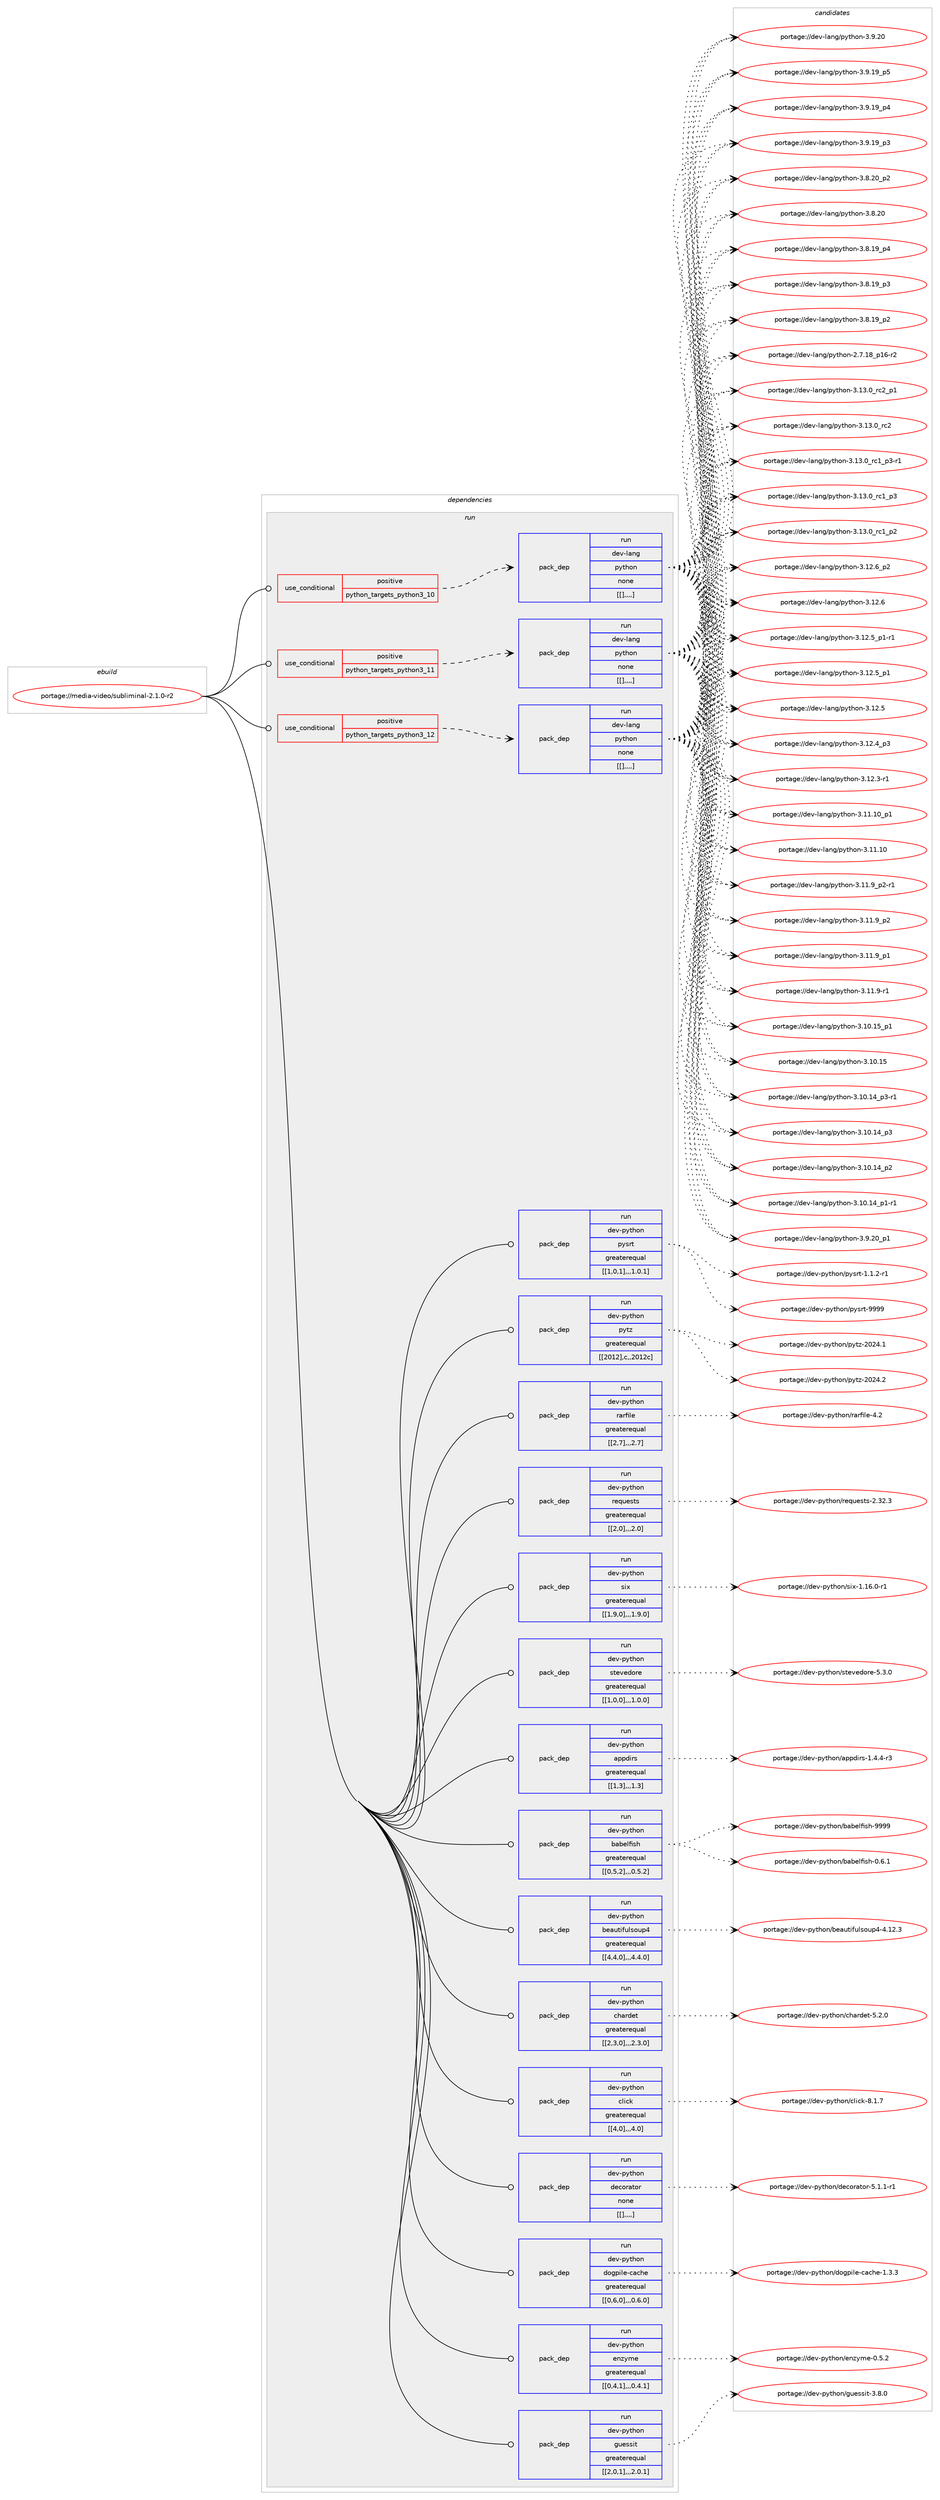 digraph prolog {

# *************
# Graph options
# *************

newrank=true;
concentrate=true;
compound=true;
graph [rankdir=LR,fontname=Helvetica,fontsize=10,ranksep=1.5];#, ranksep=2.5, nodesep=0.2];
edge  [arrowhead=vee];
node  [fontname=Helvetica,fontsize=10];

# **********
# The ebuild
# **********

subgraph cluster_leftcol {
color=gray;
label=<<i>ebuild</i>>;
id [label="portage://media-video/subliminal-2.1.0-r2", color=red, width=4, href="../media-video/subliminal-2.1.0-r2.svg"];
}

# ****************
# The dependencies
# ****************

subgraph cluster_midcol {
color=gray;
label=<<i>dependencies</i>>;
subgraph cluster_compile {
fillcolor="#eeeeee";
style=filled;
label=<<i>compile</i>>;
}
subgraph cluster_compileandrun {
fillcolor="#eeeeee";
style=filled;
label=<<i>compile and run</i>>;
}
subgraph cluster_run {
fillcolor="#eeeeee";
style=filled;
label=<<i>run</i>>;
subgraph cond89928 {
dependency345439 [label=<<TABLE BORDER="0" CELLBORDER="1" CELLSPACING="0" CELLPADDING="4"><TR><TD ROWSPAN="3" CELLPADDING="10">use_conditional</TD></TR><TR><TD>positive</TD></TR><TR><TD>python_targets_python3_10</TD></TR></TABLE>>, shape=none, color=red];
subgraph pack252935 {
dependency345440 [label=<<TABLE BORDER="0" CELLBORDER="1" CELLSPACING="0" CELLPADDING="4" WIDTH="220"><TR><TD ROWSPAN="6" CELLPADDING="30">pack_dep</TD></TR><TR><TD WIDTH="110">run</TD></TR><TR><TD>dev-lang</TD></TR><TR><TD>python</TD></TR><TR><TD>none</TD></TR><TR><TD>[[],,,,]</TD></TR></TABLE>>, shape=none, color=blue];
}
dependency345439:e -> dependency345440:w [weight=20,style="dashed",arrowhead="vee"];
}
id:e -> dependency345439:w [weight=20,style="solid",arrowhead="odot"];
subgraph cond89929 {
dependency345441 [label=<<TABLE BORDER="0" CELLBORDER="1" CELLSPACING="0" CELLPADDING="4"><TR><TD ROWSPAN="3" CELLPADDING="10">use_conditional</TD></TR><TR><TD>positive</TD></TR><TR><TD>python_targets_python3_11</TD></TR></TABLE>>, shape=none, color=red];
subgraph pack252936 {
dependency345442 [label=<<TABLE BORDER="0" CELLBORDER="1" CELLSPACING="0" CELLPADDING="4" WIDTH="220"><TR><TD ROWSPAN="6" CELLPADDING="30">pack_dep</TD></TR><TR><TD WIDTH="110">run</TD></TR><TR><TD>dev-lang</TD></TR><TR><TD>python</TD></TR><TR><TD>none</TD></TR><TR><TD>[[],,,,]</TD></TR></TABLE>>, shape=none, color=blue];
}
dependency345441:e -> dependency345442:w [weight=20,style="dashed",arrowhead="vee"];
}
id:e -> dependency345441:w [weight=20,style="solid",arrowhead="odot"];
subgraph cond89930 {
dependency345443 [label=<<TABLE BORDER="0" CELLBORDER="1" CELLSPACING="0" CELLPADDING="4"><TR><TD ROWSPAN="3" CELLPADDING="10">use_conditional</TD></TR><TR><TD>positive</TD></TR><TR><TD>python_targets_python3_12</TD></TR></TABLE>>, shape=none, color=red];
subgraph pack252937 {
dependency345444 [label=<<TABLE BORDER="0" CELLBORDER="1" CELLSPACING="0" CELLPADDING="4" WIDTH="220"><TR><TD ROWSPAN="6" CELLPADDING="30">pack_dep</TD></TR><TR><TD WIDTH="110">run</TD></TR><TR><TD>dev-lang</TD></TR><TR><TD>python</TD></TR><TR><TD>none</TD></TR><TR><TD>[[],,,,]</TD></TR></TABLE>>, shape=none, color=blue];
}
dependency345443:e -> dependency345444:w [weight=20,style="dashed",arrowhead="vee"];
}
id:e -> dependency345443:w [weight=20,style="solid",arrowhead="odot"];
subgraph pack252938 {
dependency345445 [label=<<TABLE BORDER="0" CELLBORDER="1" CELLSPACING="0" CELLPADDING="4" WIDTH="220"><TR><TD ROWSPAN="6" CELLPADDING="30">pack_dep</TD></TR><TR><TD WIDTH="110">run</TD></TR><TR><TD>dev-python</TD></TR><TR><TD>appdirs</TD></TR><TR><TD>greaterequal</TD></TR><TR><TD>[[1,3],,,1.3]</TD></TR></TABLE>>, shape=none, color=blue];
}
id:e -> dependency345445:w [weight=20,style="solid",arrowhead="odot"];
subgraph pack252939 {
dependency345446 [label=<<TABLE BORDER="0" CELLBORDER="1" CELLSPACING="0" CELLPADDING="4" WIDTH="220"><TR><TD ROWSPAN="6" CELLPADDING="30">pack_dep</TD></TR><TR><TD WIDTH="110">run</TD></TR><TR><TD>dev-python</TD></TR><TR><TD>babelfish</TD></TR><TR><TD>greaterequal</TD></TR><TR><TD>[[0,5,2],,,0.5.2]</TD></TR></TABLE>>, shape=none, color=blue];
}
id:e -> dependency345446:w [weight=20,style="solid",arrowhead="odot"];
subgraph pack252940 {
dependency345447 [label=<<TABLE BORDER="0" CELLBORDER="1" CELLSPACING="0" CELLPADDING="4" WIDTH="220"><TR><TD ROWSPAN="6" CELLPADDING="30">pack_dep</TD></TR><TR><TD WIDTH="110">run</TD></TR><TR><TD>dev-python</TD></TR><TR><TD>beautifulsoup4</TD></TR><TR><TD>greaterequal</TD></TR><TR><TD>[[4,4,0],,,4.4.0]</TD></TR></TABLE>>, shape=none, color=blue];
}
id:e -> dependency345447:w [weight=20,style="solid",arrowhead="odot"];
subgraph pack252941 {
dependency345448 [label=<<TABLE BORDER="0" CELLBORDER="1" CELLSPACING="0" CELLPADDING="4" WIDTH="220"><TR><TD ROWSPAN="6" CELLPADDING="30">pack_dep</TD></TR><TR><TD WIDTH="110">run</TD></TR><TR><TD>dev-python</TD></TR><TR><TD>chardet</TD></TR><TR><TD>greaterequal</TD></TR><TR><TD>[[2,3,0],,,2.3.0]</TD></TR></TABLE>>, shape=none, color=blue];
}
id:e -> dependency345448:w [weight=20,style="solid",arrowhead="odot"];
subgraph pack252942 {
dependency345449 [label=<<TABLE BORDER="0" CELLBORDER="1" CELLSPACING="0" CELLPADDING="4" WIDTH="220"><TR><TD ROWSPAN="6" CELLPADDING="30">pack_dep</TD></TR><TR><TD WIDTH="110">run</TD></TR><TR><TD>dev-python</TD></TR><TR><TD>click</TD></TR><TR><TD>greaterequal</TD></TR><TR><TD>[[4,0],,,4.0]</TD></TR></TABLE>>, shape=none, color=blue];
}
id:e -> dependency345449:w [weight=20,style="solid",arrowhead="odot"];
subgraph pack252943 {
dependency345450 [label=<<TABLE BORDER="0" CELLBORDER="1" CELLSPACING="0" CELLPADDING="4" WIDTH="220"><TR><TD ROWSPAN="6" CELLPADDING="30">pack_dep</TD></TR><TR><TD WIDTH="110">run</TD></TR><TR><TD>dev-python</TD></TR><TR><TD>decorator</TD></TR><TR><TD>none</TD></TR><TR><TD>[[],,,,]</TD></TR></TABLE>>, shape=none, color=blue];
}
id:e -> dependency345450:w [weight=20,style="solid",arrowhead="odot"];
subgraph pack252944 {
dependency345451 [label=<<TABLE BORDER="0" CELLBORDER="1" CELLSPACING="0" CELLPADDING="4" WIDTH="220"><TR><TD ROWSPAN="6" CELLPADDING="30">pack_dep</TD></TR><TR><TD WIDTH="110">run</TD></TR><TR><TD>dev-python</TD></TR><TR><TD>dogpile-cache</TD></TR><TR><TD>greaterequal</TD></TR><TR><TD>[[0,6,0],,,0.6.0]</TD></TR></TABLE>>, shape=none, color=blue];
}
id:e -> dependency345451:w [weight=20,style="solid",arrowhead="odot"];
subgraph pack252945 {
dependency345452 [label=<<TABLE BORDER="0" CELLBORDER="1" CELLSPACING="0" CELLPADDING="4" WIDTH="220"><TR><TD ROWSPAN="6" CELLPADDING="30">pack_dep</TD></TR><TR><TD WIDTH="110">run</TD></TR><TR><TD>dev-python</TD></TR><TR><TD>enzyme</TD></TR><TR><TD>greaterequal</TD></TR><TR><TD>[[0,4,1],,,0.4.1]</TD></TR></TABLE>>, shape=none, color=blue];
}
id:e -> dependency345452:w [weight=20,style="solid",arrowhead="odot"];
subgraph pack252946 {
dependency345453 [label=<<TABLE BORDER="0" CELLBORDER="1" CELLSPACING="0" CELLPADDING="4" WIDTH="220"><TR><TD ROWSPAN="6" CELLPADDING="30">pack_dep</TD></TR><TR><TD WIDTH="110">run</TD></TR><TR><TD>dev-python</TD></TR><TR><TD>guessit</TD></TR><TR><TD>greaterequal</TD></TR><TR><TD>[[2,0,1],,,2.0.1]</TD></TR></TABLE>>, shape=none, color=blue];
}
id:e -> dependency345453:w [weight=20,style="solid",arrowhead="odot"];
subgraph pack252947 {
dependency345454 [label=<<TABLE BORDER="0" CELLBORDER="1" CELLSPACING="0" CELLPADDING="4" WIDTH="220"><TR><TD ROWSPAN="6" CELLPADDING="30">pack_dep</TD></TR><TR><TD WIDTH="110">run</TD></TR><TR><TD>dev-python</TD></TR><TR><TD>pysrt</TD></TR><TR><TD>greaterequal</TD></TR><TR><TD>[[1,0,1],,,1.0.1]</TD></TR></TABLE>>, shape=none, color=blue];
}
id:e -> dependency345454:w [weight=20,style="solid",arrowhead="odot"];
subgraph pack252948 {
dependency345455 [label=<<TABLE BORDER="0" CELLBORDER="1" CELLSPACING="0" CELLPADDING="4" WIDTH="220"><TR><TD ROWSPAN="6" CELLPADDING="30">pack_dep</TD></TR><TR><TD WIDTH="110">run</TD></TR><TR><TD>dev-python</TD></TR><TR><TD>pytz</TD></TR><TR><TD>greaterequal</TD></TR><TR><TD>[[2012],c,,2012c]</TD></TR></TABLE>>, shape=none, color=blue];
}
id:e -> dependency345455:w [weight=20,style="solid",arrowhead="odot"];
subgraph pack252949 {
dependency345456 [label=<<TABLE BORDER="0" CELLBORDER="1" CELLSPACING="0" CELLPADDING="4" WIDTH="220"><TR><TD ROWSPAN="6" CELLPADDING="30">pack_dep</TD></TR><TR><TD WIDTH="110">run</TD></TR><TR><TD>dev-python</TD></TR><TR><TD>rarfile</TD></TR><TR><TD>greaterequal</TD></TR><TR><TD>[[2,7],,,2.7]</TD></TR></TABLE>>, shape=none, color=blue];
}
id:e -> dependency345456:w [weight=20,style="solid",arrowhead="odot"];
subgraph pack252950 {
dependency345457 [label=<<TABLE BORDER="0" CELLBORDER="1" CELLSPACING="0" CELLPADDING="4" WIDTH="220"><TR><TD ROWSPAN="6" CELLPADDING="30">pack_dep</TD></TR><TR><TD WIDTH="110">run</TD></TR><TR><TD>dev-python</TD></TR><TR><TD>requests</TD></TR><TR><TD>greaterequal</TD></TR><TR><TD>[[2,0],,,2.0]</TD></TR></TABLE>>, shape=none, color=blue];
}
id:e -> dependency345457:w [weight=20,style="solid",arrowhead="odot"];
subgraph pack252951 {
dependency345458 [label=<<TABLE BORDER="0" CELLBORDER="1" CELLSPACING="0" CELLPADDING="4" WIDTH="220"><TR><TD ROWSPAN="6" CELLPADDING="30">pack_dep</TD></TR><TR><TD WIDTH="110">run</TD></TR><TR><TD>dev-python</TD></TR><TR><TD>six</TD></TR><TR><TD>greaterequal</TD></TR><TR><TD>[[1,9,0],,,1.9.0]</TD></TR></TABLE>>, shape=none, color=blue];
}
id:e -> dependency345458:w [weight=20,style="solid",arrowhead="odot"];
subgraph pack252952 {
dependency345459 [label=<<TABLE BORDER="0" CELLBORDER="1" CELLSPACING="0" CELLPADDING="4" WIDTH="220"><TR><TD ROWSPAN="6" CELLPADDING="30">pack_dep</TD></TR><TR><TD WIDTH="110">run</TD></TR><TR><TD>dev-python</TD></TR><TR><TD>stevedore</TD></TR><TR><TD>greaterequal</TD></TR><TR><TD>[[1,0,0],,,1.0.0]</TD></TR></TABLE>>, shape=none, color=blue];
}
id:e -> dependency345459:w [weight=20,style="solid",arrowhead="odot"];
}
}

# **************
# The candidates
# **************

subgraph cluster_choices {
rank=same;
color=gray;
label=<<i>candidates</i>>;

subgraph choice252935 {
color=black;
nodesep=1;
choice100101118451089711010347112121116104111110455146495146489511499509511249 [label="portage://dev-lang/python-3.13.0_rc2_p1", color=red, width=4,href="../dev-lang/python-3.13.0_rc2_p1.svg"];
choice10010111845108971101034711212111610411111045514649514648951149950 [label="portage://dev-lang/python-3.13.0_rc2", color=red, width=4,href="../dev-lang/python-3.13.0_rc2.svg"];
choice1001011184510897110103471121211161041111104551464951464895114994995112514511449 [label="portage://dev-lang/python-3.13.0_rc1_p3-r1", color=red, width=4,href="../dev-lang/python-3.13.0_rc1_p3-r1.svg"];
choice100101118451089711010347112121116104111110455146495146489511499499511251 [label="portage://dev-lang/python-3.13.0_rc1_p3", color=red, width=4,href="../dev-lang/python-3.13.0_rc1_p3.svg"];
choice100101118451089711010347112121116104111110455146495146489511499499511250 [label="portage://dev-lang/python-3.13.0_rc1_p2", color=red, width=4,href="../dev-lang/python-3.13.0_rc1_p2.svg"];
choice100101118451089711010347112121116104111110455146495046549511250 [label="portage://dev-lang/python-3.12.6_p2", color=red, width=4,href="../dev-lang/python-3.12.6_p2.svg"];
choice10010111845108971101034711212111610411111045514649504654 [label="portage://dev-lang/python-3.12.6", color=red, width=4,href="../dev-lang/python-3.12.6.svg"];
choice1001011184510897110103471121211161041111104551464950465395112494511449 [label="portage://dev-lang/python-3.12.5_p1-r1", color=red, width=4,href="../dev-lang/python-3.12.5_p1-r1.svg"];
choice100101118451089711010347112121116104111110455146495046539511249 [label="portage://dev-lang/python-3.12.5_p1", color=red, width=4,href="../dev-lang/python-3.12.5_p1.svg"];
choice10010111845108971101034711212111610411111045514649504653 [label="portage://dev-lang/python-3.12.5", color=red, width=4,href="../dev-lang/python-3.12.5.svg"];
choice100101118451089711010347112121116104111110455146495046529511251 [label="portage://dev-lang/python-3.12.4_p3", color=red, width=4,href="../dev-lang/python-3.12.4_p3.svg"];
choice100101118451089711010347112121116104111110455146495046514511449 [label="portage://dev-lang/python-3.12.3-r1", color=red, width=4,href="../dev-lang/python-3.12.3-r1.svg"];
choice10010111845108971101034711212111610411111045514649494649489511249 [label="portage://dev-lang/python-3.11.10_p1", color=red, width=4,href="../dev-lang/python-3.11.10_p1.svg"];
choice1001011184510897110103471121211161041111104551464949464948 [label="portage://dev-lang/python-3.11.10", color=red, width=4,href="../dev-lang/python-3.11.10.svg"];
choice1001011184510897110103471121211161041111104551464949465795112504511449 [label="portage://dev-lang/python-3.11.9_p2-r1", color=red, width=4,href="../dev-lang/python-3.11.9_p2-r1.svg"];
choice100101118451089711010347112121116104111110455146494946579511250 [label="portage://dev-lang/python-3.11.9_p2", color=red, width=4,href="../dev-lang/python-3.11.9_p2.svg"];
choice100101118451089711010347112121116104111110455146494946579511249 [label="portage://dev-lang/python-3.11.9_p1", color=red, width=4,href="../dev-lang/python-3.11.9_p1.svg"];
choice100101118451089711010347112121116104111110455146494946574511449 [label="portage://dev-lang/python-3.11.9-r1", color=red, width=4,href="../dev-lang/python-3.11.9-r1.svg"];
choice10010111845108971101034711212111610411111045514649484649539511249 [label="portage://dev-lang/python-3.10.15_p1", color=red, width=4,href="../dev-lang/python-3.10.15_p1.svg"];
choice1001011184510897110103471121211161041111104551464948464953 [label="portage://dev-lang/python-3.10.15", color=red, width=4,href="../dev-lang/python-3.10.15.svg"];
choice100101118451089711010347112121116104111110455146494846495295112514511449 [label="portage://dev-lang/python-3.10.14_p3-r1", color=red, width=4,href="../dev-lang/python-3.10.14_p3-r1.svg"];
choice10010111845108971101034711212111610411111045514649484649529511251 [label="portage://dev-lang/python-3.10.14_p3", color=red, width=4,href="../dev-lang/python-3.10.14_p3.svg"];
choice10010111845108971101034711212111610411111045514649484649529511250 [label="portage://dev-lang/python-3.10.14_p2", color=red, width=4,href="../dev-lang/python-3.10.14_p2.svg"];
choice100101118451089711010347112121116104111110455146494846495295112494511449 [label="portage://dev-lang/python-3.10.14_p1-r1", color=red, width=4,href="../dev-lang/python-3.10.14_p1-r1.svg"];
choice100101118451089711010347112121116104111110455146574650489511249 [label="portage://dev-lang/python-3.9.20_p1", color=red, width=4,href="../dev-lang/python-3.9.20_p1.svg"];
choice10010111845108971101034711212111610411111045514657465048 [label="portage://dev-lang/python-3.9.20", color=red, width=4,href="../dev-lang/python-3.9.20.svg"];
choice100101118451089711010347112121116104111110455146574649579511253 [label="portage://dev-lang/python-3.9.19_p5", color=red, width=4,href="../dev-lang/python-3.9.19_p5.svg"];
choice100101118451089711010347112121116104111110455146574649579511252 [label="portage://dev-lang/python-3.9.19_p4", color=red, width=4,href="../dev-lang/python-3.9.19_p4.svg"];
choice100101118451089711010347112121116104111110455146574649579511251 [label="portage://dev-lang/python-3.9.19_p3", color=red, width=4,href="../dev-lang/python-3.9.19_p3.svg"];
choice100101118451089711010347112121116104111110455146564650489511250 [label="portage://dev-lang/python-3.8.20_p2", color=red, width=4,href="../dev-lang/python-3.8.20_p2.svg"];
choice10010111845108971101034711212111610411111045514656465048 [label="portage://dev-lang/python-3.8.20", color=red, width=4,href="../dev-lang/python-3.8.20.svg"];
choice100101118451089711010347112121116104111110455146564649579511252 [label="portage://dev-lang/python-3.8.19_p4", color=red, width=4,href="../dev-lang/python-3.8.19_p4.svg"];
choice100101118451089711010347112121116104111110455146564649579511251 [label="portage://dev-lang/python-3.8.19_p3", color=red, width=4,href="../dev-lang/python-3.8.19_p3.svg"];
choice100101118451089711010347112121116104111110455146564649579511250 [label="portage://dev-lang/python-3.8.19_p2", color=red, width=4,href="../dev-lang/python-3.8.19_p2.svg"];
choice100101118451089711010347112121116104111110455046554649569511249544511450 [label="portage://dev-lang/python-2.7.18_p16-r2", color=red, width=4,href="../dev-lang/python-2.7.18_p16-r2.svg"];
dependency345440:e -> choice100101118451089711010347112121116104111110455146495146489511499509511249:w [style=dotted,weight="100"];
dependency345440:e -> choice10010111845108971101034711212111610411111045514649514648951149950:w [style=dotted,weight="100"];
dependency345440:e -> choice1001011184510897110103471121211161041111104551464951464895114994995112514511449:w [style=dotted,weight="100"];
dependency345440:e -> choice100101118451089711010347112121116104111110455146495146489511499499511251:w [style=dotted,weight="100"];
dependency345440:e -> choice100101118451089711010347112121116104111110455146495146489511499499511250:w [style=dotted,weight="100"];
dependency345440:e -> choice100101118451089711010347112121116104111110455146495046549511250:w [style=dotted,weight="100"];
dependency345440:e -> choice10010111845108971101034711212111610411111045514649504654:w [style=dotted,weight="100"];
dependency345440:e -> choice1001011184510897110103471121211161041111104551464950465395112494511449:w [style=dotted,weight="100"];
dependency345440:e -> choice100101118451089711010347112121116104111110455146495046539511249:w [style=dotted,weight="100"];
dependency345440:e -> choice10010111845108971101034711212111610411111045514649504653:w [style=dotted,weight="100"];
dependency345440:e -> choice100101118451089711010347112121116104111110455146495046529511251:w [style=dotted,weight="100"];
dependency345440:e -> choice100101118451089711010347112121116104111110455146495046514511449:w [style=dotted,weight="100"];
dependency345440:e -> choice10010111845108971101034711212111610411111045514649494649489511249:w [style=dotted,weight="100"];
dependency345440:e -> choice1001011184510897110103471121211161041111104551464949464948:w [style=dotted,weight="100"];
dependency345440:e -> choice1001011184510897110103471121211161041111104551464949465795112504511449:w [style=dotted,weight="100"];
dependency345440:e -> choice100101118451089711010347112121116104111110455146494946579511250:w [style=dotted,weight="100"];
dependency345440:e -> choice100101118451089711010347112121116104111110455146494946579511249:w [style=dotted,weight="100"];
dependency345440:e -> choice100101118451089711010347112121116104111110455146494946574511449:w [style=dotted,weight="100"];
dependency345440:e -> choice10010111845108971101034711212111610411111045514649484649539511249:w [style=dotted,weight="100"];
dependency345440:e -> choice1001011184510897110103471121211161041111104551464948464953:w [style=dotted,weight="100"];
dependency345440:e -> choice100101118451089711010347112121116104111110455146494846495295112514511449:w [style=dotted,weight="100"];
dependency345440:e -> choice10010111845108971101034711212111610411111045514649484649529511251:w [style=dotted,weight="100"];
dependency345440:e -> choice10010111845108971101034711212111610411111045514649484649529511250:w [style=dotted,weight="100"];
dependency345440:e -> choice100101118451089711010347112121116104111110455146494846495295112494511449:w [style=dotted,weight="100"];
dependency345440:e -> choice100101118451089711010347112121116104111110455146574650489511249:w [style=dotted,weight="100"];
dependency345440:e -> choice10010111845108971101034711212111610411111045514657465048:w [style=dotted,weight="100"];
dependency345440:e -> choice100101118451089711010347112121116104111110455146574649579511253:w [style=dotted,weight="100"];
dependency345440:e -> choice100101118451089711010347112121116104111110455146574649579511252:w [style=dotted,weight="100"];
dependency345440:e -> choice100101118451089711010347112121116104111110455146574649579511251:w [style=dotted,weight="100"];
dependency345440:e -> choice100101118451089711010347112121116104111110455146564650489511250:w [style=dotted,weight="100"];
dependency345440:e -> choice10010111845108971101034711212111610411111045514656465048:w [style=dotted,weight="100"];
dependency345440:e -> choice100101118451089711010347112121116104111110455146564649579511252:w [style=dotted,weight="100"];
dependency345440:e -> choice100101118451089711010347112121116104111110455146564649579511251:w [style=dotted,weight="100"];
dependency345440:e -> choice100101118451089711010347112121116104111110455146564649579511250:w [style=dotted,weight="100"];
dependency345440:e -> choice100101118451089711010347112121116104111110455046554649569511249544511450:w [style=dotted,weight="100"];
}
subgraph choice252936 {
color=black;
nodesep=1;
choice100101118451089711010347112121116104111110455146495146489511499509511249 [label="portage://dev-lang/python-3.13.0_rc2_p1", color=red, width=4,href="../dev-lang/python-3.13.0_rc2_p1.svg"];
choice10010111845108971101034711212111610411111045514649514648951149950 [label="portage://dev-lang/python-3.13.0_rc2", color=red, width=4,href="../dev-lang/python-3.13.0_rc2.svg"];
choice1001011184510897110103471121211161041111104551464951464895114994995112514511449 [label="portage://dev-lang/python-3.13.0_rc1_p3-r1", color=red, width=4,href="../dev-lang/python-3.13.0_rc1_p3-r1.svg"];
choice100101118451089711010347112121116104111110455146495146489511499499511251 [label="portage://dev-lang/python-3.13.0_rc1_p3", color=red, width=4,href="../dev-lang/python-3.13.0_rc1_p3.svg"];
choice100101118451089711010347112121116104111110455146495146489511499499511250 [label="portage://dev-lang/python-3.13.0_rc1_p2", color=red, width=4,href="../dev-lang/python-3.13.0_rc1_p2.svg"];
choice100101118451089711010347112121116104111110455146495046549511250 [label="portage://dev-lang/python-3.12.6_p2", color=red, width=4,href="../dev-lang/python-3.12.6_p2.svg"];
choice10010111845108971101034711212111610411111045514649504654 [label="portage://dev-lang/python-3.12.6", color=red, width=4,href="../dev-lang/python-3.12.6.svg"];
choice1001011184510897110103471121211161041111104551464950465395112494511449 [label="portage://dev-lang/python-3.12.5_p1-r1", color=red, width=4,href="../dev-lang/python-3.12.5_p1-r1.svg"];
choice100101118451089711010347112121116104111110455146495046539511249 [label="portage://dev-lang/python-3.12.5_p1", color=red, width=4,href="../dev-lang/python-3.12.5_p1.svg"];
choice10010111845108971101034711212111610411111045514649504653 [label="portage://dev-lang/python-3.12.5", color=red, width=4,href="../dev-lang/python-3.12.5.svg"];
choice100101118451089711010347112121116104111110455146495046529511251 [label="portage://dev-lang/python-3.12.4_p3", color=red, width=4,href="../dev-lang/python-3.12.4_p3.svg"];
choice100101118451089711010347112121116104111110455146495046514511449 [label="portage://dev-lang/python-3.12.3-r1", color=red, width=4,href="../dev-lang/python-3.12.3-r1.svg"];
choice10010111845108971101034711212111610411111045514649494649489511249 [label="portage://dev-lang/python-3.11.10_p1", color=red, width=4,href="../dev-lang/python-3.11.10_p1.svg"];
choice1001011184510897110103471121211161041111104551464949464948 [label="portage://dev-lang/python-3.11.10", color=red, width=4,href="../dev-lang/python-3.11.10.svg"];
choice1001011184510897110103471121211161041111104551464949465795112504511449 [label="portage://dev-lang/python-3.11.9_p2-r1", color=red, width=4,href="../dev-lang/python-3.11.9_p2-r1.svg"];
choice100101118451089711010347112121116104111110455146494946579511250 [label="portage://dev-lang/python-3.11.9_p2", color=red, width=4,href="../dev-lang/python-3.11.9_p2.svg"];
choice100101118451089711010347112121116104111110455146494946579511249 [label="portage://dev-lang/python-3.11.9_p1", color=red, width=4,href="../dev-lang/python-3.11.9_p1.svg"];
choice100101118451089711010347112121116104111110455146494946574511449 [label="portage://dev-lang/python-3.11.9-r1", color=red, width=4,href="../dev-lang/python-3.11.9-r1.svg"];
choice10010111845108971101034711212111610411111045514649484649539511249 [label="portage://dev-lang/python-3.10.15_p1", color=red, width=4,href="../dev-lang/python-3.10.15_p1.svg"];
choice1001011184510897110103471121211161041111104551464948464953 [label="portage://dev-lang/python-3.10.15", color=red, width=4,href="../dev-lang/python-3.10.15.svg"];
choice100101118451089711010347112121116104111110455146494846495295112514511449 [label="portage://dev-lang/python-3.10.14_p3-r1", color=red, width=4,href="../dev-lang/python-3.10.14_p3-r1.svg"];
choice10010111845108971101034711212111610411111045514649484649529511251 [label="portage://dev-lang/python-3.10.14_p3", color=red, width=4,href="../dev-lang/python-3.10.14_p3.svg"];
choice10010111845108971101034711212111610411111045514649484649529511250 [label="portage://dev-lang/python-3.10.14_p2", color=red, width=4,href="../dev-lang/python-3.10.14_p2.svg"];
choice100101118451089711010347112121116104111110455146494846495295112494511449 [label="portage://dev-lang/python-3.10.14_p1-r1", color=red, width=4,href="../dev-lang/python-3.10.14_p1-r1.svg"];
choice100101118451089711010347112121116104111110455146574650489511249 [label="portage://dev-lang/python-3.9.20_p1", color=red, width=4,href="../dev-lang/python-3.9.20_p1.svg"];
choice10010111845108971101034711212111610411111045514657465048 [label="portage://dev-lang/python-3.9.20", color=red, width=4,href="../dev-lang/python-3.9.20.svg"];
choice100101118451089711010347112121116104111110455146574649579511253 [label="portage://dev-lang/python-3.9.19_p5", color=red, width=4,href="../dev-lang/python-3.9.19_p5.svg"];
choice100101118451089711010347112121116104111110455146574649579511252 [label="portage://dev-lang/python-3.9.19_p4", color=red, width=4,href="../dev-lang/python-3.9.19_p4.svg"];
choice100101118451089711010347112121116104111110455146574649579511251 [label="portage://dev-lang/python-3.9.19_p3", color=red, width=4,href="../dev-lang/python-3.9.19_p3.svg"];
choice100101118451089711010347112121116104111110455146564650489511250 [label="portage://dev-lang/python-3.8.20_p2", color=red, width=4,href="../dev-lang/python-3.8.20_p2.svg"];
choice10010111845108971101034711212111610411111045514656465048 [label="portage://dev-lang/python-3.8.20", color=red, width=4,href="../dev-lang/python-3.8.20.svg"];
choice100101118451089711010347112121116104111110455146564649579511252 [label="portage://dev-lang/python-3.8.19_p4", color=red, width=4,href="../dev-lang/python-3.8.19_p4.svg"];
choice100101118451089711010347112121116104111110455146564649579511251 [label="portage://dev-lang/python-3.8.19_p3", color=red, width=4,href="../dev-lang/python-3.8.19_p3.svg"];
choice100101118451089711010347112121116104111110455146564649579511250 [label="portage://dev-lang/python-3.8.19_p2", color=red, width=4,href="../dev-lang/python-3.8.19_p2.svg"];
choice100101118451089711010347112121116104111110455046554649569511249544511450 [label="portage://dev-lang/python-2.7.18_p16-r2", color=red, width=4,href="../dev-lang/python-2.7.18_p16-r2.svg"];
dependency345442:e -> choice100101118451089711010347112121116104111110455146495146489511499509511249:w [style=dotted,weight="100"];
dependency345442:e -> choice10010111845108971101034711212111610411111045514649514648951149950:w [style=dotted,weight="100"];
dependency345442:e -> choice1001011184510897110103471121211161041111104551464951464895114994995112514511449:w [style=dotted,weight="100"];
dependency345442:e -> choice100101118451089711010347112121116104111110455146495146489511499499511251:w [style=dotted,weight="100"];
dependency345442:e -> choice100101118451089711010347112121116104111110455146495146489511499499511250:w [style=dotted,weight="100"];
dependency345442:e -> choice100101118451089711010347112121116104111110455146495046549511250:w [style=dotted,weight="100"];
dependency345442:e -> choice10010111845108971101034711212111610411111045514649504654:w [style=dotted,weight="100"];
dependency345442:e -> choice1001011184510897110103471121211161041111104551464950465395112494511449:w [style=dotted,weight="100"];
dependency345442:e -> choice100101118451089711010347112121116104111110455146495046539511249:w [style=dotted,weight="100"];
dependency345442:e -> choice10010111845108971101034711212111610411111045514649504653:w [style=dotted,weight="100"];
dependency345442:e -> choice100101118451089711010347112121116104111110455146495046529511251:w [style=dotted,weight="100"];
dependency345442:e -> choice100101118451089711010347112121116104111110455146495046514511449:w [style=dotted,weight="100"];
dependency345442:e -> choice10010111845108971101034711212111610411111045514649494649489511249:w [style=dotted,weight="100"];
dependency345442:e -> choice1001011184510897110103471121211161041111104551464949464948:w [style=dotted,weight="100"];
dependency345442:e -> choice1001011184510897110103471121211161041111104551464949465795112504511449:w [style=dotted,weight="100"];
dependency345442:e -> choice100101118451089711010347112121116104111110455146494946579511250:w [style=dotted,weight="100"];
dependency345442:e -> choice100101118451089711010347112121116104111110455146494946579511249:w [style=dotted,weight="100"];
dependency345442:e -> choice100101118451089711010347112121116104111110455146494946574511449:w [style=dotted,weight="100"];
dependency345442:e -> choice10010111845108971101034711212111610411111045514649484649539511249:w [style=dotted,weight="100"];
dependency345442:e -> choice1001011184510897110103471121211161041111104551464948464953:w [style=dotted,weight="100"];
dependency345442:e -> choice100101118451089711010347112121116104111110455146494846495295112514511449:w [style=dotted,weight="100"];
dependency345442:e -> choice10010111845108971101034711212111610411111045514649484649529511251:w [style=dotted,weight="100"];
dependency345442:e -> choice10010111845108971101034711212111610411111045514649484649529511250:w [style=dotted,weight="100"];
dependency345442:e -> choice100101118451089711010347112121116104111110455146494846495295112494511449:w [style=dotted,weight="100"];
dependency345442:e -> choice100101118451089711010347112121116104111110455146574650489511249:w [style=dotted,weight="100"];
dependency345442:e -> choice10010111845108971101034711212111610411111045514657465048:w [style=dotted,weight="100"];
dependency345442:e -> choice100101118451089711010347112121116104111110455146574649579511253:w [style=dotted,weight="100"];
dependency345442:e -> choice100101118451089711010347112121116104111110455146574649579511252:w [style=dotted,weight="100"];
dependency345442:e -> choice100101118451089711010347112121116104111110455146574649579511251:w [style=dotted,weight="100"];
dependency345442:e -> choice100101118451089711010347112121116104111110455146564650489511250:w [style=dotted,weight="100"];
dependency345442:e -> choice10010111845108971101034711212111610411111045514656465048:w [style=dotted,weight="100"];
dependency345442:e -> choice100101118451089711010347112121116104111110455146564649579511252:w [style=dotted,weight="100"];
dependency345442:e -> choice100101118451089711010347112121116104111110455146564649579511251:w [style=dotted,weight="100"];
dependency345442:e -> choice100101118451089711010347112121116104111110455146564649579511250:w [style=dotted,weight="100"];
dependency345442:e -> choice100101118451089711010347112121116104111110455046554649569511249544511450:w [style=dotted,weight="100"];
}
subgraph choice252937 {
color=black;
nodesep=1;
choice100101118451089711010347112121116104111110455146495146489511499509511249 [label="portage://dev-lang/python-3.13.0_rc2_p1", color=red, width=4,href="../dev-lang/python-3.13.0_rc2_p1.svg"];
choice10010111845108971101034711212111610411111045514649514648951149950 [label="portage://dev-lang/python-3.13.0_rc2", color=red, width=4,href="../dev-lang/python-3.13.0_rc2.svg"];
choice1001011184510897110103471121211161041111104551464951464895114994995112514511449 [label="portage://dev-lang/python-3.13.0_rc1_p3-r1", color=red, width=4,href="../dev-lang/python-3.13.0_rc1_p3-r1.svg"];
choice100101118451089711010347112121116104111110455146495146489511499499511251 [label="portage://dev-lang/python-3.13.0_rc1_p3", color=red, width=4,href="../dev-lang/python-3.13.0_rc1_p3.svg"];
choice100101118451089711010347112121116104111110455146495146489511499499511250 [label="portage://dev-lang/python-3.13.0_rc1_p2", color=red, width=4,href="../dev-lang/python-3.13.0_rc1_p2.svg"];
choice100101118451089711010347112121116104111110455146495046549511250 [label="portage://dev-lang/python-3.12.6_p2", color=red, width=4,href="../dev-lang/python-3.12.6_p2.svg"];
choice10010111845108971101034711212111610411111045514649504654 [label="portage://dev-lang/python-3.12.6", color=red, width=4,href="../dev-lang/python-3.12.6.svg"];
choice1001011184510897110103471121211161041111104551464950465395112494511449 [label="portage://dev-lang/python-3.12.5_p1-r1", color=red, width=4,href="../dev-lang/python-3.12.5_p1-r1.svg"];
choice100101118451089711010347112121116104111110455146495046539511249 [label="portage://dev-lang/python-3.12.5_p1", color=red, width=4,href="../dev-lang/python-3.12.5_p1.svg"];
choice10010111845108971101034711212111610411111045514649504653 [label="portage://dev-lang/python-3.12.5", color=red, width=4,href="../dev-lang/python-3.12.5.svg"];
choice100101118451089711010347112121116104111110455146495046529511251 [label="portage://dev-lang/python-3.12.4_p3", color=red, width=4,href="../dev-lang/python-3.12.4_p3.svg"];
choice100101118451089711010347112121116104111110455146495046514511449 [label="portage://dev-lang/python-3.12.3-r1", color=red, width=4,href="../dev-lang/python-3.12.3-r1.svg"];
choice10010111845108971101034711212111610411111045514649494649489511249 [label="portage://dev-lang/python-3.11.10_p1", color=red, width=4,href="../dev-lang/python-3.11.10_p1.svg"];
choice1001011184510897110103471121211161041111104551464949464948 [label="portage://dev-lang/python-3.11.10", color=red, width=4,href="../dev-lang/python-3.11.10.svg"];
choice1001011184510897110103471121211161041111104551464949465795112504511449 [label="portage://dev-lang/python-3.11.9_p2-r1", color=red, width=4,href="../dev-lang/python-3.11.9_p2-r1.svg"];
choice100101118451089711010347112121116104111110455146494946579511250 [label="portage://dev-lang/python-3.11.9_p2", color=red, width=4,href="../dev-lang/python-3.11.9_p2.svg"];
choice100101118451089711010347112121116104111110455146494946579511249 [label="portage://dev-lang/python-3.11.9_p1", color=red, width=4,href="../dev-lang/python-3.11.9_p1.svg"];
choice100101118451089711010347112121116104111110455146494946574511449 [label="portage://dev-lang/python-3.11.9-r1", color=red, width=4,href="../dev-lang/python-3.11.9-r1.svg"];
choice10010111845108971101034711212111610411111045514649484649539511249 [label="portage://dev-lang/python-3.10.15_p1", color=red, width=4,href="../dev-lang/python-3.10.15_p1.svg"];
choice1001011184510897110103471121211161041111104551464948464953 [label="portage://dev-lang/python-3.10.15", color=red, width=4,href="../dev-lang/python-3.10.15.svg"];
choice100101118451089711010347112121116104111110455146494846495295112514511449 [label="portage://dev-lang/python-3.10.14_p3-r1", color=red, width=4,href="../dev-lang/python-3.10.14_p3-r1.svg"];
choice10010111845108971101034711212111610411111045514649484649529511251 [label="portage://dev-lang/python-3.10.14_p3", color=red, width=4,href="../dev-lang/python-3.10.14_p3.svg"];
choice10010111845108971101034711212111610411111045514649484649529511250 [label="portage://dev-lang/python-3.10.14_p2", color=red, width=4,href="../dev-lang/python-3.10.14_p2.svg"];
choice100101118451089711010347112121116104111110455146494846495295112494511449 [label="portage://dev-lang/python-3.10.14_p1-r1", color=red, width=4,href="../dev-lang/python-3.10.14_p1-r1.svg"];
choice100101118451089711010347112121116104111110455146574650489511249 [label="portage://dev-lang/python-3.9.20_p1", color=red, width=4,href="../dev-lang/python-3.9.20_p1.svg"];
choice10010111845108971101034711212111610411111045514657465048 [label="portage://dev-lang/python-3.9.20", color=red, width=4,href="../dev-lang/python-3.9.20.svg"];
choice100101118451089711010347112121116104111110455146574649579511253 [label="portage://dev-lang/python-3.9.19_p5", color=red, width=4,href="../dev-lang/python-3.9.19_p5.svg"];
choice100101118451089711010347112121116104111110455146574649579511252 [label="portage://dev-lang/python-3.9.19_p4", color=red, width=4,href="../dev-lang/python-3.9.19_p4.svg"];
choice100101118451089711010347112121116104111110455146574649579511251 [label="portage://dev-lang/python-3.9.19_p3", color=red, width=4,href="../dev-lang/python-3.9.19_p3.svg"];
choice100101118451089711010347112121116104111110455146564650489511250 [label="portage://dev-lang/python-3.8.20_p2", color=red, width=4,href="../dev-lang/python-3.8.20_p2.svg"];
choice10010111845108971101034711212111610411111045514656465048 [label="portage://dev-lang/python-3.8.20", color=red, width=4,href="../dev-lang/python-3.8.20.svg"];
choice100101118451089711010347112121116104111110455146564649579511252 [label="portage://dev-lang/python-3.8.19_p4", color=red, width=4,href="../dev-lang/python-3.8.19_p4.svg"];
choice100101118451089711010347112121116104111110455146564649579511251 [label="portage://dev-lang/python-3.8.19_p3", color=red, width=4,href="../dev-lang/python-3.8.19_p3.svg"];
choice100101118451089711010347112121116104111110455146564649579511250 [label="portage://dev-lang/python-3.8.19_p2", color=red, width=4,href="../dev-lang/python-3.8.19_p2.svg"];
choice100101118451089711010347112121116104111110455046554649569511249544511450 [label="portage://dev-lang/python-2.7.18_p16-r2", color=red, width=4,href="../dev-lang/python-2.7.18_p16-r2.svg"];
dependency345444:e -> choice100101118451089711010347112121116104111110455146495146489511499509511249:w [style=dotted,weight="100"];
dependency345444:e -> choice10010111845108971101034711212111610411111045514649514648951149950:w [style=dotted,weight="100"];
dependency345444:e -> choice1001011184510897110103471121211161041111104551464951464895114994995112514511449:w [style=dotted,weight="100"];
dependency345444:e -> choice100101118451089711010347112121116104111110455146495146489511499499511251:w [style=dotted,weight="100"];
dependency345444:e -> choice100101118451089711010347112121116104111110455146495146489511499499511250:w [style=dotted,weight="100"];
dependency345444:e -> choice100101118451089711010347112121116104111110455146495046549511250:w [style=dotted,weight="100"];
dependency345444:e -> choice10010111845108971101034711212111610411111045514649504654:w [style=dotted,weight="100"];
dependency345444:e -> choice1001011184510897110103471121211161041111104551464950465395112494511449:w [style=dotted,weight="100"];
dependency345444:e -> choice100101118451089711010347112121116104111110455146495046539511249:w [style=dotted,weight="100"];
dependency345444:e -> choice10010111845108971101034711212111610411111045514649504653:w [style=dotted,weight="100"];
dependency345444:e -> choice100101118451089711010347112121116104111110455146495046529511251:w [style=dotted,weight="100"];
dependency345444:e -> choice100101118451089711010347112121116104111110455146495046514511449:w [style=dotted,weight="100"];
dependency345444:e -> choice10010111845108971101034711212111610411111045514649494649489511249:w [style=dotted,weight="100"];
dependency345444:e -> choice1001011184510897110103471121211161041111104551464949464948:w [style=dotted,weight="100"];
dependency345444:e -> choice1001011184510897110103471121211161041111104551464949465795112504511449:w [style=dotted,weight="100"];
dependency345444:e -> choice100101118451089711010347112121116104111110455146494946579511250:w [style=dotted,weight="100"];
dependency345444:e -> choice100101118451089711010347112121116104111110455146494946579511249:w [style=dotted,weight="100"];
dependency345444:e -> choice100101118451089711010347112121116104111110455146494946574511449:w [style=dotted,weight="100"];
dependency345444:e -> choice10010111845108971101034711212111610411111045514649484649539511249:w [style=dotted,weight="100"];
dependency345444:e -> choice1001011184510897110103471121211161041111104551464948464953:w [style=dotted,weight="100"];
dependency345444:e -> choice100101118451089711010347112121116104111110455146494846495295112514511449:w [style=dotted,weight="100"];
dependency345444:e -> choice10010111845108971101034711212111610411111045514649484649529511251:w [style=dotted,weight="100"];
dependency345444:e -> choice10010111845108971101034711212111610411111045514649484649529511250:w [style=dotted,weight="100"];
dependency345444:e -> choice100101118451089711010347112121116104111110455146494846495295112494511449:w [style=dotted,weight="100"];
dependency345444:e -> choice100101118451089711010347112121116104111110455146574650489511249:w [style=dotted,weight="100"];
dependency345444:e -> choice10010111845108971101034711212111610411111045514657465048:w [style=dotted,weight="100"];
dependency345444:e -> choice100101118451089711010347112121116104111110455146574649579511253:w [style=dotted,weight="100"];
dependency345444:e -> choice100101118451089711010347112121116104111110455146574649579511252:w [style=dotted,weight="100"];
dependency345444:e -> choice100101118451089711010347112121116104111110455146574649579511251:w [style=dotted,weight="100"];
dependency345444:e -> choice100101118451089711010347112121116104111110455146564650489511250:w [style=dotted,weight="100"];
dependency345444:e -> choice10010111845108971101034711212111610411111045514656465048:w [style=dotted,weight="100"];
dependency345444:e -> choice100101118451089711010347112121116104111110455146564649579511252:w [style=dotted,weight="100"];
dependency345444:e -> choice100101118451089711010347112121116104111110455146564649579511251:w [style=dotted,weight="100"];
dependency345444:e -> choice100101118451089711010347112121116104111110455146564649579511250:w [style=dotted,weight="100"];
dependency345444:e -> choice100101118451089711010347112121116104111110455046554649569511249544511450:w [style=dotted,weight="100"];
}
subgraph choice252938 {
color=black;
nodesep=1;
choice1001011184511212111610411111047971121121001051141154549465246524511451 [label="portage://dev-python/appdirs-1.4.4-r3", color=red, width=4,href="../dev-python/appdirs-1.4.4-r3.svg"];
dependency345445:e -> choice1001011184511212111610411111047971121121001051141154549465246524511451:w [style=dotted,weight="100"];
}
subgraph choice252939 {
color=black;
nodesep=1;
choice10010111845112121116104111110479897981011081021051151044557575757 [label="portage://dev-python/babelfish-9999", color=red, width=4,href="../dev-python/babelfish-9999.svg"];
choice1001011184511212111610411111047989798101108102105115104454846544649 [label="portage://dev-python/babelfish-0.6.1", color=red, width=4,href="../dev-python/babelfish-0.6.1.svg"];
dependency345446:e -> choice10010111845112121116104111110479897981011081021051151044557575757:w [style=dotted,weight="100"];
dependency345446:e -> choice1001011184511212111610411111047989798101108102105115104454846544649:w [style=dotted,weight="100"];
}
subgraph choice252940 {
color=black;
nodesep=1;
choice100101118451121211161041111104798101971171161051021171081151111171125245524649504651 [label="portage://dev-python/beautifulsoup4-4.12.3", color=red, width=4,href="../dev-python/beautifulsoup4-4.12.3.svg"];
dependency345447:e -> choice100101118451121211161041111104798101971171161051021171081151111171125245524649504651:w [style=dotted,weight="100"];
}
subgraph choice252941 {
color=black;
nodesep=1;
choice10010111845112121116104111110479910497114100101116455346504648 [label="portage://dev-python/chardet-5.2.0", color=red, width=4,href="../dev-python/chardet-5.2.0.svg"];
dependency345448:e -> choice10010111845112121116104111110479910497114100101116455346504648:w [style=dotted,weight="100"];
}
subgraph choice252942 {
color=black;
nodesep=1;
choice10010111845112121116104111110479910810599107455646494655 [label="portage://dev-python/click-8.1.7", color=red, width=4,href="../dev-python/click-8.1.7.svg"];
dependency345449:e -> choice10010111845112121116104111110479910810599107455646494655:w [style=dotted,weight="100"];
}
subgraph choice252943 {
color=black;
nodesep=1;
choice100101118451121211161041111104710010199111114971161111144553464946494511449 [label="portage://dev-python/decorator-5.1.1-r1", color=red, width=4,href="../dev-python/decorator-5.1.1-r1.svg"];
dependency345450:e -> choice100101118451121211161041111104710010199111114971161111144553464946494511449:w [style=dotted,weight="100"];
}
subgraph choice252944 {
color=black;
nodesep=1;
choice100101118451121211161041111104710011110311210510810145999799104101454946514651 [label="portage://dev-python/dogpile-cache-1.3.3", color=red, width=4,href="../dev-python/dogpile-cache-1.3.3.svg"];
dependency345451:e -> choice100101118451121211161041111104710011110311210510810145999799104101454946514651:w [style=dotted,weight="100"];
}
subgraph choice252945 {
color=black;
nodesep=1;
choice1001011184511212111610411111047101110122121109101454846534650 [label="portage://dev-python/enzyme-0.5.2", color=red, width=4,href="../dev-python/enzyme-0.5.2.svg"];
dependency345452:e -> choice1001011184511212111610411111047101110122121109101454846534650:w [style=dotted,weight="100"];
}
subgraph choice252946 {
color=black;
nodesep=1;
choice1001011184511212111610411111047103117101115115105116455146564648 [label="portage://dev-python/guessit-3.8.0", color=red, width=4,href="../dev-python/guessit-3.8.0.svg"];
dependency345453:e -> choice1001011184511212111610411111047103117101115115105116455146564648:w [style=dotted,weight="100"];
}
subgraph choice252947 {
color=black;
nodesep=1;
choice10010111845112121116104111110471121211151141164557575757 [label="portage://dev-python/pysrt-9999", color=red, width=4,href="../dev-python/pysrt-9999.svg"];
choice10010111845112121116104111110471121211151141164549464946504511449 [label="portage://dev-python/pysrt-1.1.2-r1", color=red, width=4,href="../dev-python/pysrt-1.1.2-r1.svg"];
dependency345454:e -> choice10010111845112121116104111110471121211151141164557575757:w [style=dotted,weight="100"];
dependency345454:e -> choice10010111845112121116104111110471121211151141164549464946504511449:w [style=dotted,weight="100"];
}
subgraph choice252948 {
color=black;
nodesep=1;
choice100101118451121211161041111104711212111612245504850524650 [label="portage://dev-python/pytz-2024.2", color=red, width=4,href="../dev-python/pytz-2024.2.svg"];
choice100101118451121211161041111104711212111612245504850524649 [label="portage://dev-python/pytz-2024.1", color=red, width=4,href="../dev-python/pytz-2024.1.svg"];
dependency345455:e -> choice100101118451121211161041111104711212111612245504850524650:w [style=dotted,weight="100"];
dependency345455:e -> choice100101118451121211161041111104711212111612245504850524649:w [style=dotted,weight="100"];
}
subgraph choice252949 {
color=black;
nodesep=1;
choice10010111845112121116104111110471149711410210510810145524650 [label="portage://dev-python/rarfile-4.2", color=red, width=4,href="../dev-python/rarfile-4.2.svg"];
dependency345456:e -> choice10010111845112121116104111110471149711410210510810145524650:w [style=dotted,weight="100"];
}
subgraph choice252950 {
color=black;
nodesep=1;
choice100101118451121211161041111104711410111311710111511611545504651504651 [label="portage://dev-python/requests-2.32.3", color=red, width=4,href="../dev-python/requests-2.32.3.svg"];
dependency345457:e -> choice100101118451121211161041111104711410111311710111511611545504651504651:w [style=dotted,weight="100"];
}
subgraph choice252951 {
color=black;
nodesep=1;
choice1001011184511212111610411111047115105120454946495446484511449 [label="portage://dev-python/six-1.16.0-r1", color=red, width=4,href="../dev-python/six-1.16.0-r1.svg"];
dependency345458:e -> choice1001011184511212111610411111047115105120454946495446484511449:w [style=dotted,weight="100"];
}
subgraph choice252952 {
color=black;
nodesep=1;
choice1001011184511212111610411111047115116101118101100111114101455346514648 [label="portage://dev-python/stevedore-5.3.0", color=red, width=4,href="../dev-python/stevedore-5.3.0.svg"];
dependency345459:e -> choice1001011184511212111610411111047115116101118101100111114101455346514648:w [style=dotted,weight="100"];
}
}

}
